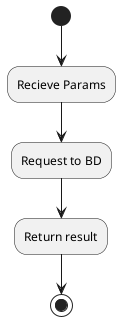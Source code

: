   ```plantuml
@startuml GetPayInfo

(*) --> "Recieve Params"
--> "Request to BD"
--> "Return result"
--> (*)

@enduml
```